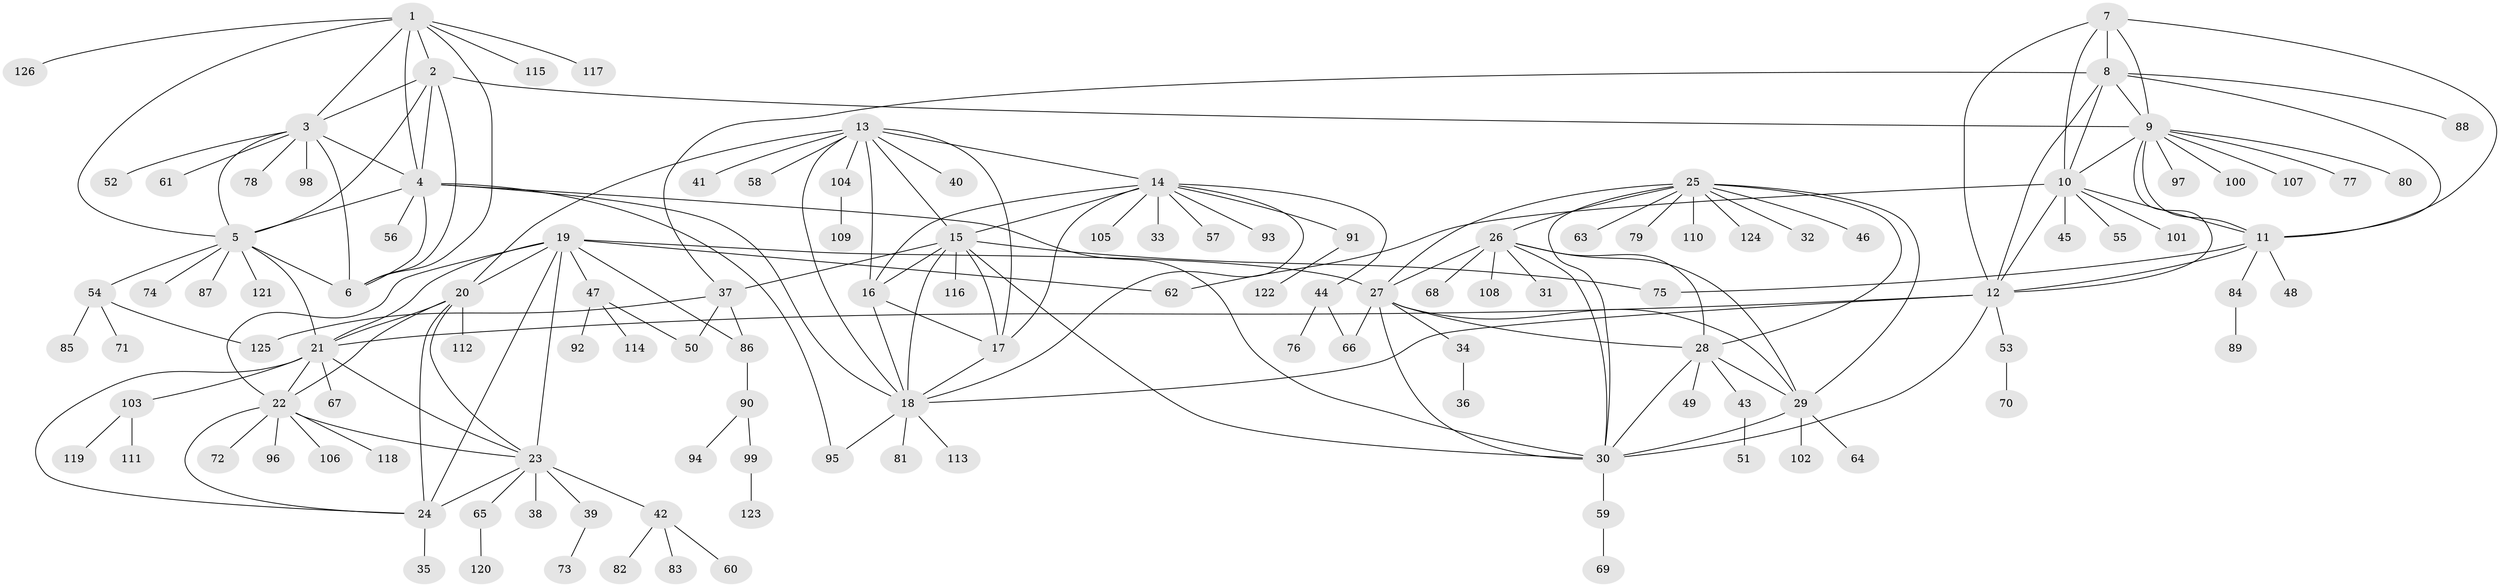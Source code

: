 // Generated by graph-tools (version 1.1) at 2025/50/03/09/25 03:50:41]
// undirected, 126 vertices, 189 edges
graph export_dot {
graph [start="1"]
  node [color=gray90,style=filled];
  1;
  2;
  3;
  4;
  5;
  6;
  7;
  8;
  9;
  10;
  11;
  12;
  13;
  14;
  15;
  16;
  17;
  18;
  19;
  20;
  21;
  22;
  23;
  24;
  25;
  26;
  27;
  28;
  29;
  30;
  31;
  32;
  33;
  34;
  35;
  36;
  37;
  38;
  39;
  40;
  41;
  42;
  43;
  44;
  45;
  46;
  47;
  48;
  49;
  50;
  51;
  52;
  53;
  54;
  55;
  56;
  57;
  58;
  59;
  60;
  61;
  62;
  63;
  64;
  65;
  66;
  67;
  68;
  69;
  70;
  71;
  72;
  73;
  74;
  75;
  76;
  77;
  78;
  79;
  80;
  81;
  82;
  83;
  84;
  85;
  86;
  87;
  88;
  89;
  90;
  91;
  92;
  93;
  94;
  95;
  96;
  97;
  98;
  99;
  100;
  101;
  102;
  103;
  104;
  105;
  106;
  107;
  108;
  109;
  110;
  111;
  112;
  113;
  114;
  115;
  116;
  117;
  118;
  119;
  120;
  121;
  122;
  123;
  124;
  125;
  126;
  1 -- 2;
  1 -- 3;
  1 -- 4;
  1 -- 5;
  1 -- 6;
  1 -- 115;
  1 -- 117;
  1 -- 126;
  2 -- 3;
  2 -- 4;
  2 -- 5;
  2 -- 6;
  2 -- 9;
  3 -- 4;
  3 -- 5;
  3 -- 6;
  3 -- 52;
  3 -- 61;
  3 -- 78;
  3 -- 98;
  4 -- 5;
  4 -- 6;
  4 -- 18;
  4 -- 30;
  4 -- 56;
  4 -- 95;
  5 -- 6;
  5 -- 21;
  5 -- 54;
  5 -- 74;
  5 -- 87;
  5 -- 121;
  7 -- 8;
  7 -- 9;
  7 -- 10;
  7 -- 11;
  7 -- 12;
  8 -- 9;
  8 -- 10;
  8 -- 11;
  8 -- 12;
  8 -- 37;
  8 -- 88;
  9 -- 10;
  9 -- 11;
  9 -- 12;
  9 -- 77;
  9 -- 80;
  9 -- 97;
  9 -- 100;
  9 -- 107;
  10 -- 11;
  10 -- 12;
  10 -- 45;
  10 -- 55;
  10 -- 62;
  10 -- 101;
  11 -- 12;
  11 -- 48;
  11 -- 75;
  11 -- 84;
  12 -- 18;
  12 -- 21;
  12 -- 30;
  12 -- 53;
  13 -- 14;
  13 -- 15;
  13 -- 16;
  13 -- 17;
  13 -- 18;
  13 -- 20;
  13 -- 40;
  13 -- 41;
  13 -- 58;
  13 -- 104;
  14 -- 15;
  14 -- 16;
  14 -- 17;
  14 -- 18;
  14 -- 33;
  14 -- 44;
  14 -- 57;
  14 -- 91;
  14 -- 93;
  14 -- 105;
  15 -- 16;
  15 -- 17;
  15 -- 18;
  15 -- 30;
  15 -- 37;
  15 -- 75;
  15 -- 116;
  16 -- 17;
  16 -- 18;
  17 -- 18;
  18 -- 81;
  18 -- 95;
  18 -- 113;
  19 -- 20;
  19 -- 21;
  19 -- 22;
  19 -- 23;
  19 -- 24;
  19 -- 27;
  19 -- 47;
  19 -- 62;
  19 -- 86;
  20 -- 21;
  20 -- 22;
  20 -- 23;
  20 -- 24;
  20 -- 112;
  21 -- 22;
  21 -- 23;
  21 -- 24;
  21 -- 67;
  21 -- 103;
  22 -- 23;
  22 -- 24;
  22 -- 72;
  22 -- 96;
  22 -- 106;
  22 -- 118;
  23 -- 24;
  23 -- 38;
  23 -- 39;
  23 -- 42;
  23 -- 65;
  24 -- 35;
  25 -- 26;
  25 -- 27;
  25 -- 28;
  25 -- 29;
  25 -- 30;
  25 -- 32;
  25 -- 46;
  25 -- 63;
  25 -- 79;
  25 -- 110;
  25 -- 124;
  26 -- 27;
  26 -- 28;
  26 -- 29;
  26 -- 30;
  26 -- 31;
  26 -- 68;
  26 -- 108;
  27 -- 28;
  27 -- 29;
  27 -- 30;
  27 -- 34;
  27 -- 66;
  28 -- 29;
  28 -- 30;
  28 -- 43;
  28 -- 49;
  29 -- 30;
  29 -- 64;
  29 -- 102;
  30 -- 59;
  34 -- 36;
  37 -- 50;
  37 -- 86;
  37 -- 125;
  39 -- 73;
  42 -- 60;
  42 -- 82;
  42 -- 83;
  43 -- 51;
  44 -- 66;
  44 -- 76;
  47 -- 50;
  47 -- 92;
  47 -- 114;
  53 -- 70;
  54 -- 71;
  54 -- 85;
  54 -- 125;
  59 -- 69;
  65 -- 120;
  84 -- 89;
  86 -- 90;
  90 -- 94;
  90 -- 99;
  91 -- 122;
  99 -- 123;
  103 -- 111;
  103 -- 119;
  104 -- 109;
}
